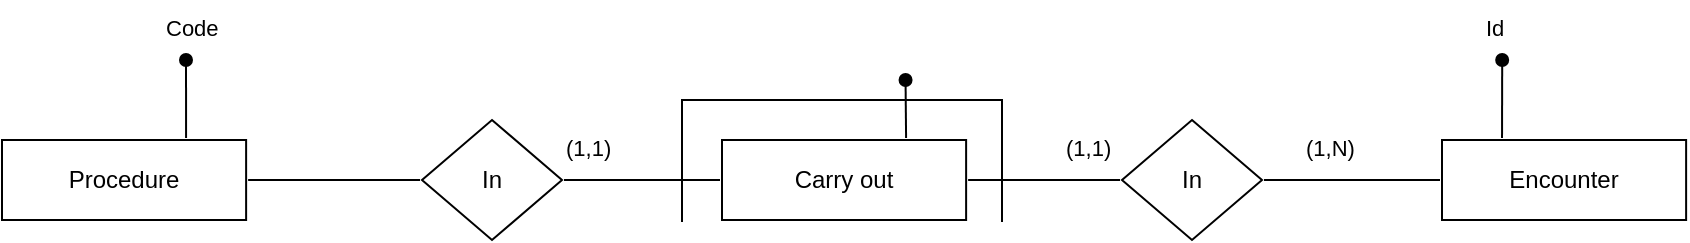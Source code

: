 <mxfile version="27.0.6">
  <diagram name="Pagina-1" id="Z-JhOGn5AeFGRUPC_g8H">
    <mxGraphModel dx="946" dy="644" grid="1" gridSize="10" guides="1" tooltips="1" connect="1" arrows="1" fold="1" page="1" pageScale="1" pageWidth="827" pageHeight="1169" math="0" shadow="0">
      <root>
        <mxCell id="0" />
        <mxCell id="1" parent="0" />
        <mxCell id="ghLwiXV4u9SzlYqX1WFX-1" style="edgeStyle=none;rounded=0;orthogonalLoop=1;jettySize=auto;html=1;endArrow=none;startFill=0;" edge="1" parent="1">
          <mxGeometry relative="1" as="geometry">
            <mxPoint x="370" y="321" as="targetPoint" />
            <mxPoint x="530" y="321" as="sourcePoint" />
            <Array as="points">
              <mxPoint x="530" y="260" />
              <mxPoint x="450" y="260" />
              <mxPoint x="370" y="260" />
            </Array>
          </mxGeometry>
        </mxCell>
        <mxCell id="ghLwiXV4u9SzlYqX1WFX-2" style="edgeStyle=none;rounded=0;orthogonalLoop=1;jettySize=auto;html=1;exitX=0.75;exitY=0;exitDx=0;exitDy=0;endArrow=oval;endFill=1;" edge="1" parent="1" source="ghLwiXV4u9SzlYqX1WFX-3">
          <mxGeometry relative="1" as="geometry">
            <mxPoint x="481.778" y="250" as="targetPoint" />
          </mxGeometry>
        </mxCell>
        <mxCell id="ghLwiXV4u9SzlYqX1WFX-3" value="Carry out" style="whiteSpace=wrap;html=1;align=center;perimeterSpacing=1;rounded=0;strokeWidth=1;strokeColor=light-dark(#000000,#000000);fillStyle=solid;gradientColor=none;fillColor=light-dark(#FFFFFF,#FFFFFF);perimeter=rectanglePerimeter;fixDash=0;" vertex="1" parent="1">
          <mxGeometry x="390" y="280" width="122.06" height="40" as="geometry" />
        </mxCell>
        <mxCell id="ghLwiXV4u9SzlYqX1WFX-4" value="" style="edgeStyle=orthogonalEdgeStyle;rounded=0;orthogonalLoop=1;jettySize=auto;html=1;endArrow=none;startFill=0;" edge="1" parent="1" source="ghLwiXV4u9SzlYqX1WFX-6" target="ghLwiXV4u9SzlYqX1WFX-3">
          <mxGeometry relative="1" as="geometry" />
        </mxCell>
        <mxCell id="ghLwiXV4u9SzlYqX1WFX-5" value="" style="edgeStyle=none;rounded=0;orthogonalLoop=1;jettySize=auto;html=1;endArrow=none;startFill=0;" edge="1" parent="1" source="ghLwiXV4u9SzlYqX1WFX-6" target="ghLwiXV4u9SzlYqX1WFX-12">
          <mxGeometry relative="1" as="geometry" />
        </mxCell>
        <mxCell id="ghLwiXV4u9SzlYqX1WFX-6" value="In" style="shape=rhombus;perimeter=rhombusPerimeter;whiteSpace=wrap;html=1;align=center;fillColor=light-dark(#FFFFFF,#FFFFFF);strokeColor=light-dark(#000000,#000000);fillStyle=solid;fontColor=light-dark(#000000,#000000);perimeterSpacing=1;gradientColor=none;" vertex="1" parent="1">
          <mxGeometry x="590" y="270" width="70" height="60" as="geometry" />
        </mxCell>
        <mxCell id="ghLwiXV4u9SzlYqX1WFX-7" value="" style="rounded=0;orthogonalLoop=1;jettySize=auto;html=1;endArrow=none;startFill=0;" edge="1" parent="1" source="ghLwiXV4u9SzlYqX1WFX-8" target="ghLwiXV4u9SzlYqX1WFX-3">
          <mxGeometry relative="1" as="geometry" />
        </mxCell>
        <mxCell id="ghLwiXV4u9SzlYqX1WFX-8" value="In" style="shape=rhombus;perimeter=rhombusPerimeter;whiteSpace=wrap;html=1;align=center;fillColor=light-dark(#FFFFFF,#FFFFFF);strokeColor=light-dark(#000000,#000000);fillStyle=solid;fontColor=light-dark(#000000,#000000);perimeterSpacing=1;gradientColor=none;" vertex="1" parent="1">
          <mxGeometry x="240" y="270" width="70" height="60" as="geometry" />
        </mxCell>
        <mxCell id="ghLwiXV4u9SzlYqX1WFX-9" value="&lt;span style=&quot;color: rgb(0, 0, 0); font-family: Helvetica; font-size: 11px; font-style: normal; font-variant-ligatures: normal; font-variant-caps: normal; font-weight: 400; letter-spacing: normal; orphans: 2; text-align: center; text-indent: 0px; text-transform: none; widows: 2; word-spacing: 0px; -webkit-text-stroke-width: 0px; white-space: nowrap; background-color: rgb(255, 255, 255); text-decoration-thickness: initial; text-decoration-style: initial; text-decoration-color: initial; float: none; display: inline !important;&quot;&gt;(1,1)&lt;/span&gt;" style="text;whiteSpace=wrap;html=1;" vertex="1" parent="1">
          <mxGeometry x="310" y="270" width="30" height="30" as="geometry" />
        </mxCell>
        <mxCell id="ghLwiXV4u9SzlYqX1WFX-10" value="&lt;span style=&quot;color: rgb(0, 0, 0); font-family: Helvetica; font-size: 11px; font-style: normal; font-variant-ligatures: normal; font-variant-caps: normal; font-weight: 400; letter-spacing: normal; orphans: 2; text-align: center; text-indent: 0px; text-transform: none; widows: 2; word-spacing: 0px; -webkit-text-stroke-width: 0px; white-space: nowrap; background-color: rgb(255, 255, 255); text-decoration-thickness: initial; text-decoration-style: initial; text-decoration-color: initial; float: none; display: inline !important;&quot;&gt;(1,1)&lt;/span&gt;" style="text;whiteSpace=wrap;html=1;" vertex="1" parent="1">
          <mxGeometry x="560" y="270" width="30" height="30" as="geometry" />
        </mxCell>
        <mxCell id="ghLwiXV4u9SzlYqX1WFX-11" style="edgeStyle=none;rounded=0;orthogonalLoop=1;jettySize=auto;html=1;exitX=0.25;exitY=0;exitDx=0;exitDy=0;endArrow=oval;endFill=1;" edge="1" parent="1" source="ghLwiXV4u9SzlYqX1WFX-12">
          <mxGeometry relative="1" as="geometry">
            <mxPoint x="780.095" y="240" as="targetPoint" />
          </mxGeometry>
        </mxCell>
        <mxCell id="ghLwiXV4u9SzlYqX1WFX-12" value="Encounter" style="whiteSpace=wrap;html=1;align=center;perimeterSpacing=1;rounded=0;strokeWidth=1;strokeColor=light-dark(#000000,#000000);fillStyle=solid;gradientColor=none;fillColor=light-dark(#FFFFFF,#FFFFFF);perimeter=rectanglePerimeter;fixDash=0;" vertex="1" parent="1">
          <mxGeometry x="750" y="280" width="122.06" height="40" as="geometry" />
        </mxCell>
        <mxCell id="ghLwiXV4u9SzlYqX1WFX-13" style="edgeStyle=none;rounded=0;orthogonalLoop=1;jettySize=auto;html=1;exitX=1;exitY=0.5;exitDx=0;exitDy=0;entryX=0;entryY=0.5;entryDx=0;entryDy=0;endArrow=none;endFill=1;startFill=0;" edge="1" parent="1" source="ghLwiXV4u9SzlYqX1WFX-15" target="ghLwiXV4u9SzlYqX1WFX-8">
          <mxGeometry relative="1" as="geometry" />
        </mxCell>
        <mxCell id="ghLwiXV4u9SzlYqX1WFX-14" style="edgeStyle=none;rounded=0;orthogonalLoop=1;jettySize=auto;html=1;exitX=0.75;exitY=0;exitDx=0;exitDy=0;endArrow=oval;endFill=1;" edge="1" parent="1" source="ghLwiXV4u9SzlYqX1WFX-15">
          <mxGeometry relative="1" as="geometry">
            <mxPoint x="122" y="240" as="targetPoint" />
          </mxGeometry>
        </mxCell>
        <mxCell id="ghLwiXV4u9SzlYqX1WFX-15" value="Procedure" style="whiteSpace=wrap;html=1;align=center;perimeterSpacing=1;rounded=0;strokeWidth=1;strokeColor=light-dark(#000000,#000000);fillStyle=solid;gradientColor=none;fillColor=light-dark(#FFFFFF,#FFFFFF);perimeter=rectanglePerimeter;fixDash=0;" vertex="1" parent="1">
          <mxGeometry x="30" y="280" width="122.06" height="40" as="geometry" />
        </mxCell>
        <mxCell id="ghLwiXV4u9SzlYqX1WFX-16" value="&lt;span style=&quot;color: rgb(0, 0, 0); font-family: Helvetica; font-size: 11px; font-style: normal; font-variant-ligatures: normal; font-variant-caps: normal; font-weight: 400; letter-spacing: normal; orphans: 2; text-align: center; text-indent: 0px; text-transform: none; widows: 2; word-spacing: 0px; -webkit-text-stroke-width: 0px; white-space: nowrap; background-color: rgb(255, 255, 255); text-decoration-thickness: initial; text-decoration-style: initial; text-decoration-color: initial; display: inline !important; float: none;&quot;&gt;(1,N)&lt;/span&gt;" style="text;whiteSpace=wrap;html=1;" vertex="1" parent="1">
          <mxGeometry x="680" y="270" width="60" height="40" as="geometry" />
        </mxCell>
        <mxCell id="ghLwiXV4u9SzlYqX1WFX-17" value="&lt;div style=&quot;text-align: center;&quot;&gt;&lt;span style=&quot;font-size: 11px; text-wrap-mode: nowrap; background-color: rgb(255, 255, 255);&quot;&gt;Code&lt;/span&gt;&lt;/div&gt;" style="text;whiteSpace=wrap;html=1;" vertex="1" parent="1">
          <mxGeometry x="110" y="210" width="60" height="40" as="geometry" />
        </mxCell>
        <mxCell id="ghLwiXV4u9SzlYqX1WFX-18" value="&lt;div style=&quot;text-align: center;&quot;&gt;&lt;span style=&quot;color: light-dark(rgb(0, 0, 0), rgb(255, 255, 255)); font-size: 11px; text-wrap-mode: nowrap; background-color: rgb(255, 255, 255);&quot;&gt;Id&lt;/span&gt;&lt;/div&gt;" style="text;whiteSpace=wrap;html=1;" vertex="1" parent="1">
          <mxGeometry x="770" y="210" width="20" height="20" as="geometry" />
        </mxCell>
      </root>
    </mxGraphModel>
  </diagram>
</mxfile>
